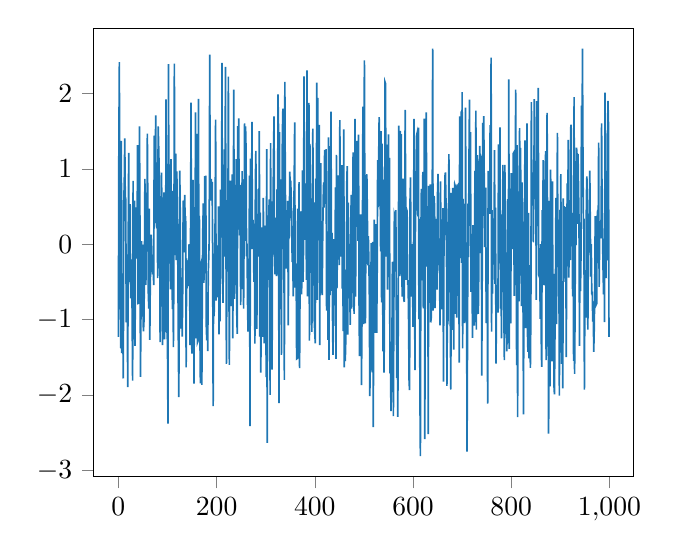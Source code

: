 % This file was created by matplotlib2tikz v0.6.17.
\begin{tikzpicture}

\definecolor{color0}{rgb}{0.122,0.467,0.706}

\begin{axis}[
xmin=-49.95, xmax=1048.95,
ymin=-3.081, ymax=2.868,
tick align=outside,
tick pos=left,
x grid style={white!69.02!black},
y grid style={white!69.02!black}
]
\addplot [semithick, color0, forget plot]
table {%
0 -1.228
1 1.368
2 2.419
3 -0.863
4 0.133
5 -1.379
6 1.372
7 -1.444
8 -0.819
9 -1.012
10 -1.78
11 0.561
12 0.816
13 1.406
14 0.641
15 0.6
16 -1.036
17 -0.132
18 -0.613
19 -1.895
20 -0.033
21 1.215
22 -0.501
23 0.299
24 0.535
25 -0.718
26 -0.284
27 -0.201
28 -0.913
29 -1.809
30 0.842
31 -1.26
32 0.175
33 0.581
34 -1.346
35 0.416
36 0.491
37 0.076
38 -0.19
39 1.316
40 -0.784
41 -0.781
42 -0.303
43 1.566
44 0.207
45 -1.757
46 -0.916
47 0.044
48 -0.17
49 -0.003
50 -0.871
51 -1.155
52 -1.042
53 -0.427
54 0.869
55 -0.378
56 -0.539
57 0.203
58 0.043
59 1.469
60 0.464
61 -0.658
62 -0.854
63 0.473
64 -1.266
65 -0.472
66 -0.306
67 0.128
68 -0.059
69 -0.312
70 -0.398
71 -0.345
72 -0.54
73 1.443
74 0.283
75 0.943
76 1.713
77 0.325
78 0.212
79 0.762
80 -0.447
81 1.564
82 1.319
83 1.013
84 0.37
85 -1.298
86 0.07
87 -0.675
88 0.953
89 -0.305
90 -1.338
91 -0.178
92 0.543
93 0.689
94 -1.262
95 0.68
96 -1.164
97 1.925
98 0.45
99 -1.147
100 -1.31
101 -2.378
102 2.393
103 0.441
104 0.235
105 1.06
106 -0.597
107 1.132
108 0.131
109 0.078
110 -0.86
111 0.711
112 -1.364
113 -0.407
114 2.397
115 -0.078
116 -0.142
117 1.204
118 -0.208
119 0.969
120 0.498
121 -0.203
122 -1.203
123 -2.027
124 -0.936
125 0.977
126 0.392
127 -0.585
128 -1.118
129 -0.539
130 -1.225
131 -0.612
132 0.58
133 -0.106
134 0.294
135 0.658
136 0.317
137 0.373
138 -1.632
139 -0.187
140 -0.585
141 -0.22
142 -0.555
143 -0.394
144 0.002
145 -0.418
146 -1.338
147 0.162
148 1.882
149 -1.318
150 -1.45
151 -0.418
152 0.856
153 -0.332
154 -1.847
155 -0.347
156 -0.727
157 1.752
158 -1.247
159 1.344
160 1.465
161 -1.303
162 -1.286
163 1.93
164 -0.305
165 0.377
166 -1.147
167 -1.844
168 -0.273
169 -0.242
170 -1.865
171 -0.47
172 0.228
173 0.545
174 -0.511
175 -0.33
176 0.906
177 0.34
178 0.911
179 -1.077
180 -1.275
181 -0.732
182 -1.417
183 -0.391
184 -0.183
185 0.08
186 2.517
187 0.581
188 0.777
189 0.867
190 0.62
191 0.829
192 -0.152
193 -2.147
194 -0.122
195 -0.951
196 -0.179
197 0.314
198 1.656
199 -0.746
200 -0.199
201 -0.013
202 -0.252
203 -0.702
204 0.503
205 -1.195
206 0.18
207 -1.022
208 0.727
209 0.321
210 0.091
211 2.408
212 -0.377
213 -0.777
214 -0.086
215 0.424
216 1.261
217 -0.162
218 2.354
219 0.264
220 -1.587
221 -0.39
222 0.588
223 0.218
224 2.227
225 -0.359
226 -1.598
227 -0.078
228 0.844
229 0.315
230 -0.821
231 -0.499
232 0.929
233 -1.247
234 0.224
235 2.054
236 -0.724
237 -0.497
238 0.656
239 0.046
240 1.131
241 -0.882
242 -1.189
243 1.569
244 0.867
245 1.672
246 0.517
247 0.12
248 0.79
249 -0.806
250 0.706
251 -0.595
252 0.973
253 -0.311
254 0.305
255 -0.853
256 0.168
257 1.604
258 0.045
259 1.565
260 1.256
261 -0.159
262 0.01
263 -0.763
264 -1.159
265 -0.485
266 -0.393
267 0.912
268 -2.413
269 1.136
270 0.192
271 -0.064
272 1.624
273 -0.061
274 0.324
275 0.22
276 -0.497
277 -0.024
278 -1.316
279 0.846
280 1.239
281 -0.812
282 -1.123
283 0.405
284 -0.163
285 0.735
286 -0.083
287 1.504
288 -1.223
289 0.421
290 -1.703
291 -0.931
292 0.224
293 -1.228
294 -0.861
295 0.616
296 0.108
297 -1.314
298 -0.286
299 0.248
300 -0.466
301 -1.763
302 1.265
303 -2.634
304 -0.481
305 0.383
306 -0.041
307 0.595
308 0.423
309 -1.999
310 1.343
311 -1.419
312 -0.594
313 -1.661
314 0.57
315 0.483
316 1.249
317 1.699
318 -0.141
319 -0.397
320 -0.356
321 0.355
322 -0.42
323 0.731
324 -0.401
325 1.99
326 1.559
327 -2.106
328 1.489
329 -0.859
330 0.166
331 0.861
332 -1.467
333 0.459
334 1.47
335 1.802
336 -0.063
337 0.217
338 -1.798
339 2.155
340 0.72
341 0.32
342 -0.322
343 -0.27
344 0.248
345 0.578
346 -1.075
347 0.405
348 0.084
349 0.966
350 0.752
351 0.844
352 0.594
353 0.197
354 -0.236
355 0.139
356 -0.69
357 0.354
358 0.804
359 1.619
360 -0.574
361 -0.27
362 -0.29
363 -1.52
364 -1.515
365 0.475
366 -1.515
367 -0.017
368 0.826
369 -1.641
370 -0.49
371 -0.245
372 0.438
373 -0.665
374 -0.336
375 0.98
376 -0.497
377 -0.062
378 2.228
379 0.061
380 0.809
381 0.415
382 0.553
383 -0.471
384 2.307
385 -0.69
386 0.63
387 0.296
388 1.876
389 -1.277
390 1.333
391 0.837
392 0.409
393 0.204
394 -1.16
395 -0.186
396 1.534
397 -0.074
398 0.558
399 -1.017
400 -1.184
401 -1.313
402 0.873
403 0.107
404 2.145
405 -0.738
406 1.945
407 0.158
408 0.055
409 1.587
410 -1.338
411 0.275
412 1.079
413 -0.651
414 -0.354
415 -0.673
416 0.04
417 0.573
418 0.823
419 0.487
420 1.255
421 0.866
422 0.628
423 1.264
424 -0.878
425 -0.607
426 -0.332
427 -1.269
428 1.42
429 -1.532
430 1.305
431 -0.675
432 -0.245
433 1.761
434 -0.617
435 0.151
436 -0.908
437 -1.468
438 -1.037
439 0.069
440 -0.811
441 -0.654
442 0.755
443 -1.52
444 1.186
445 -0.585
446 -0.134
447 0.426
448 0.914
449 0.852
450 -0.277
451 1.648
452 0.058
453 -0.163
454 0.13
455 1.05
456 -0.586
457 -0.377
458 -1.151
459 1.526
460 -1.633
461 -0.337
462 -1.548
463 -1.292
464 -0.825
465 0.787
466 1.039
467 -1.197
468 0.552
469 0.115
470 -0.717
471 -0.096
472 -1.07
473 -0.349
474 0.655
475 -0.853
476 -0.492
477 0.316
478 1.221
479 0.381
480 -0.922
481 -0.252
482 1.665
483 -0.695
484 0.599
485 1.045
486 1.372
487 0.91
488 0.045
489 1.455
490 -0.691
491 -1.482
492 -0.68
493 0.399
494 -0.113
495 -1.869
496 -1.039
497 0.102
498 1.829
499 -1.057
500 1.033
501 2.44
502 0.145
503 -1.05
504 0.111
505 0.771
506 0.93
507 0.404
508 -0.279
509 0.11
510 -0.193
511 -0.628
512 -2.014
513 -1.548
514 -0.587
515 0.017
516 -1.612
517 -1.698
518 0.033
519 -2.426
520 -0.866
521 0.329
522 -0.869
523 -1.174
524 -0.265
525 0.269
526 -1.173
527 -0.369
528 1.117
529 0.494
530 1.074
531 1.688
532 1.37
533 0.874
534 -0.092
535 1.501
536 -0.771
537 1.337
538 -0.416
539 -1.421
540 0.86
541 -1.702
542 -0.596
543 2.154
544 2.134
545 0.156
546 -0.163
547 1.322
548 -0.602
549 -0.149
550 1.459
551 0.096
552 1.146
553 -1.711
554 -1.29
555 -2.213
556 -1.706
557 -1.376
558 -0.231
559 -0.504
560 -2.279
561 -0.816
562 0.384
563 0.351
564 -0.363
565 0.455
566 -0.868
567 -1.772
568 -1.186
569 -2.288
570 -0.868
571 1.574
572 0.008
573 -0.422
574 1.506
575 -0.4
576 1.464
577 -0.239
578 -0.694
579 -0.117
580 0.873
581 -0.713
582 -0.764
583 0.216
584 1.784
585 0.662
586 -0.471
587 0.462
588 0.441
589 -0.536
590 -0.476
591 -1.02
592 -1.831
593 -1.934
594 0.604
595 0.889
596 -0.694
597 0.0
598 -0.039
599 -0.444
600 -1.094
601 -0.217
602 1.666
603 -0.411
604 -1.67
605 0.424
606 0.78
607 1.433
608 1.465
609 0.478
610 0.372
611 1.548
612 -0.993
613 0.337
614 -1.956
615 -2.811
616 0.108
617 0.736
618 0.097
619 -0.477
620 0.962
621 -0.85
622 -0.07
623 1.667
624 -2.585
625 -0.231
626 0.91
627 1.751
628 -0.159
629 -0.295
630 0.506
631 -2.519
632 0.777
633 -0.778
634 0.048
635 0.796
636 -1.036
637 -0.978
638 0.525
639 0.253
640 2.598
641 -0.88
642 0.334
643 0.642
644 0.473
645 -0.846
646 0.179
647 0.337
648 -0.096
649 -0.601
650 0.695
651 0.934
652 -0.276
653 0.033
654 -0.287
655 -1.076
656 0.834
657 -0.096
658 -0.638
659 -0.864
660 -0.008
661 0.482
662 -1.822
663 0.004
664 0.131
665 0.903
666 0.955
667 0.608
668 0.486
669 -1.878
670 -0.808
671 -1.063
672 -0.312
673 1.196
674 0.451
675 -0.102
676 -1.119
677 -1.926
678 0.683
679 -0.289
680 -1.136
681 0.749
682 0.244
683 -1.396
684 0.567
685 0.795
686 0.775
687 -0.922
688 -0.555
689 -0.973
690 0.796
691 -0.683
692 -0.44
693 0.815
694 -1.57
695 1.699
696 -0.031
697 -0.181
698 1.765
699 -0.246
700 2.021
701 -1.381
702 0.605
703 0.038
704 0.538
705 -1.044
706 -0.922
707 1.815
708 -0.693
709 -0.358
710 -2.749
711 -1.171
712 0.541
713 -0.17
714 1.151
715 1.921
716 0.463
717 1.49
718 -0.63
719 -0.383
720 0.139
721 -1.24
722 0.255
723 -0.878
724 -0.626
725 -1.078
726 0.975
727 0.368
728 1.774
729 -1.131
730 0.905
731 1.185
732 0.602
733 -0.923
734 -0.293
735 0.94
736 1.308
737 -0.117
738 1.163
739 1.14
740 -1.741
741 -0.186
742 1.612
743 1.191
744 1.703
745 0.844
746 -0.036
747 0.205
748 0.753
749 -1.046
750 -0.439
751 -0.47
752 -2.113
753 0.976
754 0.838
755 0.523
756 0.404
757 1.581
758 0.875
759 2.478
760 -1.158
761 0.453
762 -0.655
763 0.346
764 -0.269
765 0.269
766 1.25
767 -0.526
768 0.486
769 -1.581
770 -0.738
771 -0.538
772 -0.838
773 -0.906
774 1.325
775 0.646
776 -0.252
777 1.552
778 -0.853
779 0.398
780 -1.248
781 -0.049
782 -0.475
783 1.053
784 -0.419
785 -0.916
786 -1.536
787 1.053
788 0.309
789 -0.443
790 -0.951
791 -1.419
792 -0.967
793 0.6
794 -1.31
795 2.188
796 -1.388
797 0.738
798 -0.539
799 -1.049
800 0.944
801 0.191
802 0.771
803 -0.062
804 1.205
805 1.216
806 -0.683
807 0.8
808 -0.071
809 2.054
810 0.072
811 -1.604
812 1.317
813 -2.292
814 0.702
815 -0.456
816 -0.758
817 1.542
818 0.524
819 1.28
820 -0.159
821 -0.82
822 0.821
823 0.007
824 -0.734
825 -2.255
826 0.119
827 0.398
828 1.379
829 -1.11
830 0.443
831 -0.766
832 1.604
833 -1.155
834 -1.425
835 0.419
836 -1.513
837 -0.275
838 -1.053
839 -1.638
840 -0.867
841 1.887
842 0.621
843 0.681
844 0.955
845 0.028
846 0.675
847 1.926
848 0.774
849 0.601
850 0.988
851 -0.736
852 1.899
853 0.244
854 0.294
855 2.078
856 -0.406
857 -0.425
858 -0.128
859 -0.989
860 0.003
861 -1.208
862 -1.626
863 0.453
864 -0.54
865 1.116
866 0.533
867 -0.382
868 -0.543
869 0.585
870 1.237
871 -1.536
872 -0.152
873 1.745
874 0.083
875 -0.318
876 -2.512
877 -1.626
878 0.578
879 -1.884
880 0.99
881 0.572
882 -0.18
883 -1.552
884 0.836
885 -1.473
886 -0.391
887 -1.873
888 -1.989
889 -1.22
890 -0.714
891 0.618
892 -1.059
893 -0.34
894 1.478
895 -0.001
896 0.158
897 -0.135
898 -2.008
899 0.459
900 -0.386
901 0.931
902 -1.285
903 -1.585
904 -0.838
905 -1.912
906 0.61
907 -0.441
908 0.507
909 -0.369
910 -0.498
911 0.494
912 -1.498
913 -0.12
914 0.81
915 -0.169
916 1.387
917 -0.441
918 -0.147
919 0.269
920 -0.209
921 1.54
922 1.589
923 0.358
924 0.417
925 -0.691
926 0.166
927 -1.547
928 1.954
929 -1.72
930 -0.896
931 1.106
932 -0.01
933 1.284
934 1.186
935 0.273
936 1.202
937 0.75
938 0.326
939 -1.346
940 0.292
941 -0.621
942 -0.169
943 1.842
944 0.628
945 2.596
946 1.244
947 0.205
948 0.342
949 -1.927
950 -0.585
951 -0.397
952 -0.971
953 0.6
954 0.903
955 0.633
956 -1.131
957 -0.122
958 -0.039
959 0.158
960 0.978
961 0.229
962 -0.428
963 0.002
964 -0.663
965 -0.627
966 -1.026
967 -0.805
968 -1.426
969 -1.119
970 -0.609
971 0.374
972 -0.651
973 -0.801
974 -0.787
975 0.352
976 0.458
977 0.077
978 1.351
979 -0.565
980 0.07
981 0.258
982 0.292
983 0.079
984 1.605
985 0.479
986 0.082
987 -0.336
988 -0.662
989 0.077
990 -1.032
991 2.014
992 0.178
993 -0.447
994 0.974
995 -0.212
996 1.378
997 1.903
998 1.59
999 -1.229
};
\end{axis}

\end{tikzpicture}